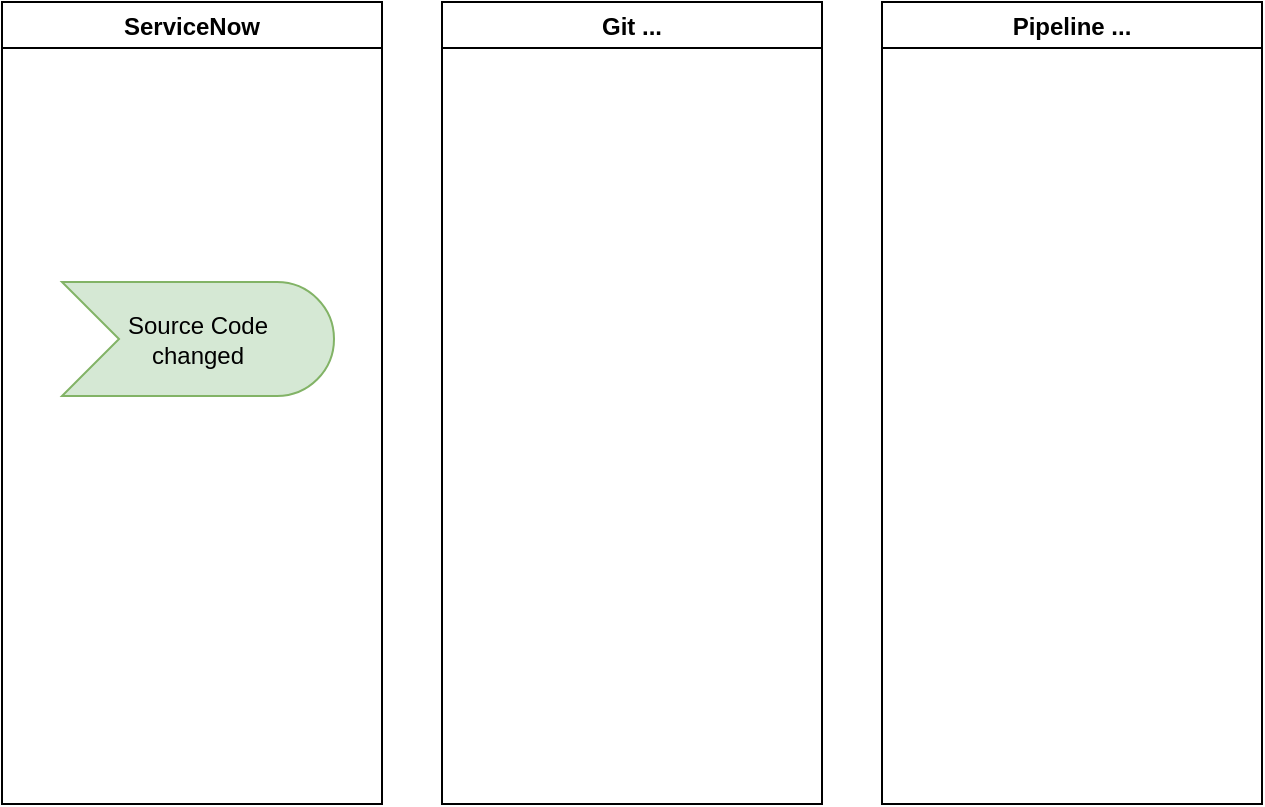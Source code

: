 <mxfile version="21.3.3" type="github" pages="2">
  <diagram id="Sc14ZII5uoRKNZlVD90k" name="concept">
    <mxGraphModel dx="1653" dy="973" grid="1" gridSize="10" guides="1" tooltips="1" connect="1" arrows="1" fold="1" page="1" pageScale="1" pageWidth="1169" pageHeight="827" math="0" shadow="0">
      <root>
        <mxCell id="0" />
        <mxCell id="1" parent="0" />
        <mxCell id="v-R775QLb7K6Q67dEHI1-1" value="Source Code &lt;br&gt;changed" style="html=1;outlineConnect=0;whiteSpace=wrap;fillColor=#d5e8d4;shape=mxgraph.archimate3.event;strokeColor=#82b366;" vertex="1" parent="1">
          <mxGeometry x="40" y="330" width="136" height="57" as="geometry" />
        </mxCell>
        <mxCell id="puMBQeqeTpWvrjrb3OdP-1" value="ServiceNow" style="swimlane;" vertex="1" parent="1">
          <mxGeometry x="10" y="190" width="190" height="401" as="geometry" />
        </mxCell>
        <mxCell id="puMBQeqeTpWvrjrb3OdP-14" value="Git ..." style="swimlane;" vertex="1" parent="1">
          <mxGeometry x="230" y="190" width="190" height="401" as="geometry" />
        </mxCell>
        <mxCell id="puMBQeqeTpWvrjrb3OdP-15" value="Pipeline ..." style="swimlane;" vertex="1" parent="1">
          <mxGeometry x="450" y="190" width="190" height="401" as="geometry" />
        </mxCell>
      </root>
    </mxGraphModel>
  </diagram>
  <diagram name="Page-1" id="tdeDllHcojzimRUx3aYF">
    <mxGraphModel dx="1984" dy="1167" grid="1" gridSize="10" guides="1" tooltips="1" connect="1" arrows="1" fold="1" page="1" pageScale="1" pageWidth="1169" pageHeight="827" math="0" shadow="0">
      <root>
        <mxCell id="0" />
        <mxCell id="1" parent="0" />
        <mxCell id="HnHZtSFfSMReXQ9yPPB1-1" value="Script Include" style="html=1;outlineConnect=0;whiteSpace=wrap;fillColor=#fff2cc;shape=mxgraph.archimate3.application;appType=comp;archiType=square;strokeColor=#d6b656;verticalAlign=bottom;align=right;dashed=1;" parent="1" vertex="1">
          <mxGeometry x="400" y="236" width="335" height="253" as="geometry" />
        </mxCell>
        <mxCell id="HnHZtSFfSMReXQ9yPPB1-2" value="Business Rule" style="html=1;outlineConnect=0;whiteSpace=wrap;fillColor=#d5e8d4;shape=mxgraph.archimate3.application;appType=comp;archiType=square;strokeColor=#82b366;verticalAlign=top;align=left;" parent="1" vertex="1">
          <mxGeometry x="179" y="176.5" width="307" height="110" as="geometry" />
        </mxCell>
        <mxCell id="HnHZtSFfSMReXQ9yPPB1-3" value="&amp;lt;Commit2GitRepository&amp;gt;" style="html=1;outlineConnect=0;whiteSpace=wrap;fillColor=#d5e8d4;shape=mxgraph.archimate3.application;appType=proc;archiType=rounded;strokeColor=#82b366;" parent="1" vertex="1">
          <mxGeometry x="202.5" y="200.5" width="260" height="58" as="geometry" />
        </mxCell>
        <mxCell id="HnHZtSFfSMReXQ9yPPB1-4" value="SubFlow" style="html=1;outlineConnect=0;whiteSpace=wrap;fillColor=#d5e8d4;shape=mxgraph.archimate3.application;appType=comp;archiType=square;strokeColor=#82b366;verticalAlign=top;align=left;" parent="1" vertex="1">
          <mxGeometry x="179" y="309" width="306" height="102" as="geometry" />
        </mxCell>
        <mxCell id="HnHZtSFfSMReXQ9yPPB1-5" value="&amp;lt;ALDI DevOps resume GitLab Job&amp;gt;" style="html=1;outlineConnect=0;whiteSpace=wrap;fillColor=#d5e8d4;shape=mxgraph.archimate3.application;appType=proc;archiType=rounded;strokeColor=#82b366;verticalAlign=middle;" parent="1" vertex="1">
          <mxGeometry x="205" y="331.5" width="260" height="58.5" as="geometry" />
        </mxCell>
        <mxCell id="HnHZtSFfSMReXQ9yPPB1-6" value="Update Set &lt;br&gt;completed" style="html=1;outlineConnect=0;whiteSpace=wrap;fillColor=#d5e8d4;shape=mxgraph.archimate3.event;strokeColor=#82b366;" parent="1" vertex="1">
          <mxGeometry x="264" y="46.5" width="136" height="57" as="geometry" />
        </mxCell>
        <mxCell id="HnHZtSFfSMReXQ9yPPB1-7" value="" style="edgeStyle=none;rounded=0;orthogonalLoop=1;jettySize=auto;html=1;fontSize=6;" parent="1" source="HnHZtSFfSMReXQ9yPPB1-6" target="HnHZtSFfSMReXQ9yPPB1-3" edge="1">
          <mxGeometry relative="1" as="geometry">
            <mxPoint x="282.5" y="116.5" as="sourcePoint" />
            <mxPoint x="327.5" y="116.5" as="targetPoint" />
          </mxGeometry>
        </mxCell>
        <mxCell id="HnHZtSFfSMReXQ9yPPB1-8" value="&lt;div style=&quot;box-sizing: border-box ; width: 100% ; background: #e4e4e4 ; padding: 2px&quot;&gt;&amp;lt;&amp;nbsp;sys_update_set&amp;nbsp;&amp;gt;&lt;/div&gt;&lt;table style=&quot;width: 100% ; font-size: 1em&quot; cellpadding=&quot;2&quot; cellspacing=&quot;0&quot;&gt;&lt;tbody&gt;&lt;tr&gt;&lt;td&gt;PK&lt;/td&gt;&lt;td&gt;sys_id&lt;/td&gt;&lt;/tr&gt;&lt;tr&gt;&lt;td&gt;&lt;/td&gt;&lt;td&gt;state&lt;/td&gt;&lt;/tr&gt;&lt;tr&gt;&lt;td&gt;&lt;br&gt;&lt;/td&gt;&lt;td&gt;&lt;br&gt;&lt;/td&gt;&lt;/tr&gt;&lt;tr&gt;&lt;td&gt;&lt;br&gt;&lt;/td&gt;&lt;td&gt;&lt;/td&gt;&lt;/tr&gt;&lt;/tbody&gt;&lt;/table&gt;" style="verticalAlign=top;align=left;overflow=fill;html=1;rounded=0;shadow=0;comic=0;labelBackgroundColor=none;strokeWidth=1;fontFamily=Verdana;fontSize=12" parent="1" vertex="1">
          <mxGeometry x="486" y="30" width="134" height="90" as="geometry" />
        </mxCell>
        <mxCell id="HnHZtSFfSMReXQ9yPPB1-9" value="GitLab" style="swimlane;" parent="1" vertex="1">
          <mxGeometry x="866" y="224.5" width="121" height="90" as="geometry" />
        </mxCell>
        <mxCell id="HnHZtSFfSMReXQ9yPPB1-10" value="API" style="html=1;outlineConnect=0;whiteSpace=wrap;fillColor=#dae8fc;shape=mxgraph.archimate3.application;appType=interface;archiType=square;strokeColor=#6c8ebf;verticalAlign=middle;" parent="HnHZtSFfSMReXQ9yPPB1-9" vertex="1">
          <mxGeometry x="24.5" y="35.5" width="72" height="35" as="geometry" />
        </mxCell>
        <mxCell id="HnHZtSFfSMReXQ9yPPB1-11" value="" style="html=1;endArrow=block;dashed=1;elbow=vertical;endFill=1;dashPattern=6 4;rounded=0;fontSize=12;" parent="1" source="HnHZtSFfSMReXQ9yPPB1-3" target="HnHZtSFfSMReXQ9yPPB1-5" edge="1">
          <mxGeometry width="160" relative="1" as="geometry">
            <mxPoint x="255.5" y="411.5" as="sourcePoint" />
            <mxPoint x="488.04" y="460" as="targetPoint" />
          </mxGeometry>
        </mxCell>
        <mxCell id="HnHZtSFfSMReXQ9yPPB1-12" value="ALDIDevOpsSrGitLab" style="html=1;outlineConnect=0;whiteSpace=wrap;fillColor=#d5e8d4;shape=mxgraph.archimate3.application;appType=comp;archiType=square;strokeColor=#82b366;verticalAlign=middle;" parent="1" vertex="1">
          <mxGeometry x="529" y="411" width="190" height="52" as="geometry" />
        </mxCell>
        <mxCell id="HnHZtSFfSMReXQ9yPPB1-13" value="" style="html=1;endArrow=open;elbow=vertical;endFill=0;dashed=1;dashPattern=1 4;rounded=0;fillColor=#00b9f2;" parent="1" source="HnHZtSFfSMReXQ9yPPB1-6" target="HnHZtSFfSMReXQ9yPPB1-8" edge="1">
          <mxGeometry width="160" relative="1" as="geometry">
            <mxPoint x="512.999" y="203.5" as="sourcePoint" />
            <mxPoint x="659.261" y="313.5" as="targetPoint" />
          </mxGeometry>
        </mxCell>
        <mxCell id="HnHZtSFfSMReXQ9yPPB1-14" value="" style="html=1;endArrow=block;dashed=1;elbow=vertical;endFill=1;dashPattern=6 4;rounded=0;fontSize=12;" parent="1" source="HnHZtSFfSMReXQ9yPPB1-22" target="HnHZtSFfSMReXQ9yPPB1-10" edge="1">
          <mxGeometry width="160" relative="1" as="geometry">
            <mxPoint x="714" y="615.524" as="sourcePoint" />
            <mxPoint x="718.5" y="579.646" as="targetPoint" />
          </mxGeometry>
        </mxCell>
        <mxCell id="HnHZtSFfSMReXQ9yPPB1-22" value="Flow Action" style="html=1;outlineConnect=0;whiteSpace=wrap;fillColor=#d5e8d4;shape=mxgraph.archimate3.application;appType=comp;archiType=square;strokeColor=#82b366;verticalAlign=top;" parent="1" vertex="1">
          <mxGeometry x="529" y="176.5" width="300" height="202" as="geometry" />
        </mxCell>
        <mxCell id="HnHZtSFfSMReXQ9yPPB1-23" value="&amp;lt;ALDI&amp;nbsp;DevOps Get Job response&amp;gt;" style="html=1;outlineConnect=0;whiteSpace=wrap;fillColor=#d5e8d4;shape=mxgraph.archimate3.application;appType=proc;archiType=rounded;strokeColor=#82b366;" parent="1" vertex="1">
          <mxGeometry x="541" y="259.5" width="276" height="46" as="geometry" />
        </mxCell>
        <mxCell id="HnHZtSFfSMReXQ9yPPB1-24" value="&amp;lt;ALDI&amp;nbsp;DevOps Get Artifact as Table Attachment&amp;gt;" style="html=1;outlineConnect=0;whiteSpace=wrap;fillColor=#d5e8d4;shape=mxgraph.archimate3.application;appType=proc;archiType=rounded;strokeColor=#82b366;" parent="1" vertex="1">
          <mxGeometry x="541" y="200.5" width="276" height="46" as="geometry" />
        </mxCell>
        <mxCell id="HnHZtSFfSMReXQ9yPPB1-25" value="&amp;lt;ALDI&amp;nbsp;DevOps GitLab REST call&amp;gt;" style="html=1;outlineConnect=0;whiteSpace=wrap;fillColor=#d5e8d4;shape=mxgraph.archimate3.application;appType=proc;archiType=rounded;strokeColor=#82b366;" parent="1" vertex="1">
          <mxGeometry x="540" y="318.5" width="276" height="46" as="geometry" />
        </mxCell>
        <mxCell id="HnHZtSFfSMReXQ9yPPB1-26" value="" style="html=1;endArrow=block;dashed=1;elbow=vertical;endFill=1;dashPattern=6 4;rounded=0;fontSize=12;" parent="1" source="HnHZtSFfSMReXQ9yPPB1-5" target="HnHZtSFfSMReXQ9yPPB1-25" edge="1">
          <mxGeometry width="160" relative="1" as="geometry">
            <mxPoint x="835" y="425" as="sourcePoint" />
            <mxPoint x="967" y="431" as="targetPoint" />
          </mxGeometry>
        </mxCell>
        <mxCell id="HnHZtSFfSMReXQ9yPPB1-27" value="" style="html=1;endArrow=block;dashed=1;elbow=vertical;endFill=1;dashPattern=6 4;rounded=0;fontSize=12;" parent="1" source="HnHZtSFfSMReXQ9yPPB1-5" target="HnHZtSFfSMReXQ9yPPB1-23" edge="1">
          <mxGeometry width="160" relative="1" as="geometry">
            <mxPoint x="388" y="606" as="sourcePoint" />
            <mxPoint x="628" y="506" as="targetPoint" />
          </mxGeometry>
        </mxCell>
        <mxCell id="HnHZtSFfSMReXQ9yPPB1-28" value="" style="html=1;endArrow=block;dashed=1;elbow=vertical;endFill=1;dashPattern=6 4;rounded=0;fontSize=12;" parent="1" source="HnHZtSFfSMReXQ9yPPB1-3" target="HnHZtSFfSMReXQ9yPPB1-24" edge="1">
          <mxGeometry width="160" relative="1" as="geometry">
            <mxPoint x="330" y="277" as="sourcePoint" />
            <mxPoint x="274" y="441" as="targetPoint" />
          </mxGeometry>
        </mxCell>
        <mxCell id="HnHZtSFfSMReXQ9yPPB1-29" value="" style="html=1;endArrow=block;dashed=1;elbow=vertical;endFill=1;dashPattern=6 4;rounded=0;fontSize=12;" parent="1" source="HnHZtSFfSMReXQ9yPPB1-3" target="HnHZtSFfSMReXQ9yPPB1-23" edge="1">
          <mxGeometry width="160" relative="1" as="geometry">
            <mxPoint x="470" y="242" as="sourcePoint" />
            <mxPoint x="551" y="239" as="targetPoint" />
          </mxGeometry>
        </mxCell>
        <mxCell id="HnHZtSFfSMReXQ9yPPB1-31" value="Branch&lt;br&gt;and only after pipeline to Master?" style="strokeWidth=1;shadow=0;dashed=0;align=center;html=1;shape=mxgraph.mockup.text.stickyNote2;fontColor=#666666;mainText=;fontSize=17;whiteSpace=wrap;fillColor=#ffffcc;strokeColor=#F62E00;" parent="1" vertex="1">
          <mxGeometry x="20" y="40" width="230" height="121" as="geometry" />
        </mxCell>
        <mxCell id="w_9lB5d_g-edfzFSBor1-1" value="&lt;div style=&quot;box-sizing: border-box ; width: 100% ; background: #e4e4e4 ; padding: 2px&quot;&gt;&amp;lt;&amp;nbsp;sys_update_xml&amp;nbsp;&amp;gt;&lt;/div&gt;&lt;table style=&quot;width: 100% ; font-size: 1em&quot; cellpadding=&quot;2&quot; cellspacing=&quot;0&quot;&gt;&lt;tbody&gt;&lt;tr&gt;&lt;td&gt;PK&lt;/td&gt;&lt;td&gt;sys_id&lt;/td&gt;&lt;/tr&gt;&lt;tr&gt;&lt;td&gt;&lt;/td&gt;&lt;td&gt;payload&lt;br&gt;name&lt;/td&gt;&lt;/tr&gt;&lt;tr&gt;&lt;td&gt;&lt;br&gt;&lt;/td&gt;&lt;td&gt;&lt;br&gt;&lt;/td&gt;&lt;/tr&gt;&lt;tr&gt;&lt;td&gt;&lt;br&gt;&lt;/td&gt;&lt;td&gt;&lt;/td&gt;&lt;/tr&gt;&lt;/tbody&gt;&lt;/table&gt;" style="verticalAlign=top;align=left;overflow=fill;html=1;rounded=0;shadow=0;comic=0;labelBackgroundColor=none;strokeWidth=1;fontFamily=Verdana;fontSize=12" vertex="1" parent="1">
          <mxGeometry x="695" y="30" width="134" height="90" as="geometry" />
        </mxCell>
        <mxCell id="w_9lB5d_g-edfzFSBor1-2" value="" style="html=1;endArrow=open;elbow=vertical;endFill=0;dashed=1;dashPattern=1 4;rounded=0;fillColor=#00b9f2;" edge="1" parent="1" source="HnHZtSFfSMReXQ9yPPB1-8" target="w_9lB5d_g-edfzFSBor1-1">
          <mxGeometry width="160" relative="1" as="geometry">
            <mxPoint x="410" y="85" as="sourcePoint" />
            <mxPoint x="496" y="85" as="targetPoint" />
          </mxGeometry>
        </mxCell>
      </root>
    </mxGraphModel>
  </diagram>
</mxfile>
